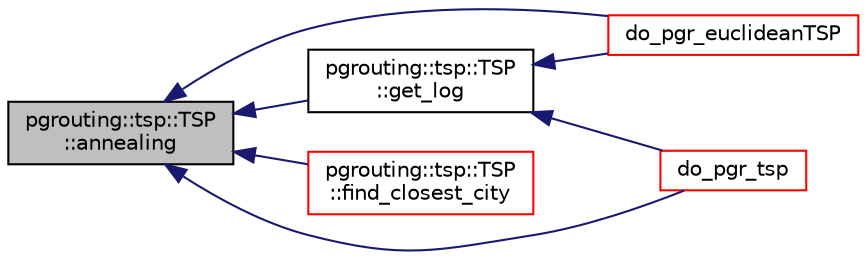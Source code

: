 digraph "pgrouting::tsp::TSP::annealing"
{
  edge [fontname="Helvetica",fontsize="10",labelfontname="Helvetica",labelfontsize="10"];
  node [fontname="Helvetica",fontsize="10",shape=record];
  rankdir="LR";
  Node5 [label="pgrouting::tsp::TSP\l::annealing",height=0.2,width=0.4,color="black", fillcolor="grey75", style="filled", fontcolor="black"];
  Node5 -> Node6 [dir="back",color="midnightblue",fontsize="10",style="solid",fontname="Helvetica"];
  Node6 [label="do_pgr_euclideanTSP",height=0.2,width=0.4,color="red", fillcolor="white", style="filled",URL="$euclideanTSP__driver_8h.html#af4e1f6c629941d5e714aedc3855e839e"];
  Node5 -> Node9 [dir="back",color="midnightblue",fontsize="10",style="solid",fontname="Helvetica"];
  Node9 [label="do_pgr_tsp",height=0.2,width=0.4,color="red", fillcolor="white", style="filled",URL="$TSP__driver_8h.html#af0938bea88cf9303e4085f0b6cb2ec29"];
  Node5 -> Node12 [dir="back",color="midnightblue",fontsize="10",style="solid",fontname="Helvetica"];
  Node12 [label="pgrouting::tsp::TSP\l::find_closest_city",height=0.2,width=0.4,color="red", fillcolor="white", style="filled",URL="$classpgrouting_1_1tsp_1_1TSP.html#ae67a4b7c607af81b7123b7cf5298081e"];
  Node5 -> Node14 [dir="back",color="midnightblue",fontsize="10",style="solid",fontname="Helvetica"];
  Node14 [label="pgrouting::tsp::TSP\l::get_log",height=0.2,width=0.4,color="black", fillcolor="white", style="filled",URL="$classpgrouting_1_1tsp_1_1TSP.html#a54b93ff255dd3e6dc6c7362af1e38b4e"];
  Node14 -> Node6 [dir="back",color="midnightblue",fontsize="10",style="solid",fontname="Helvetica"];
  Node14 -> Node9 [dir="back",color="midnightblue",fontsize="10",style="solid",fontname="Helvetica"];
}
